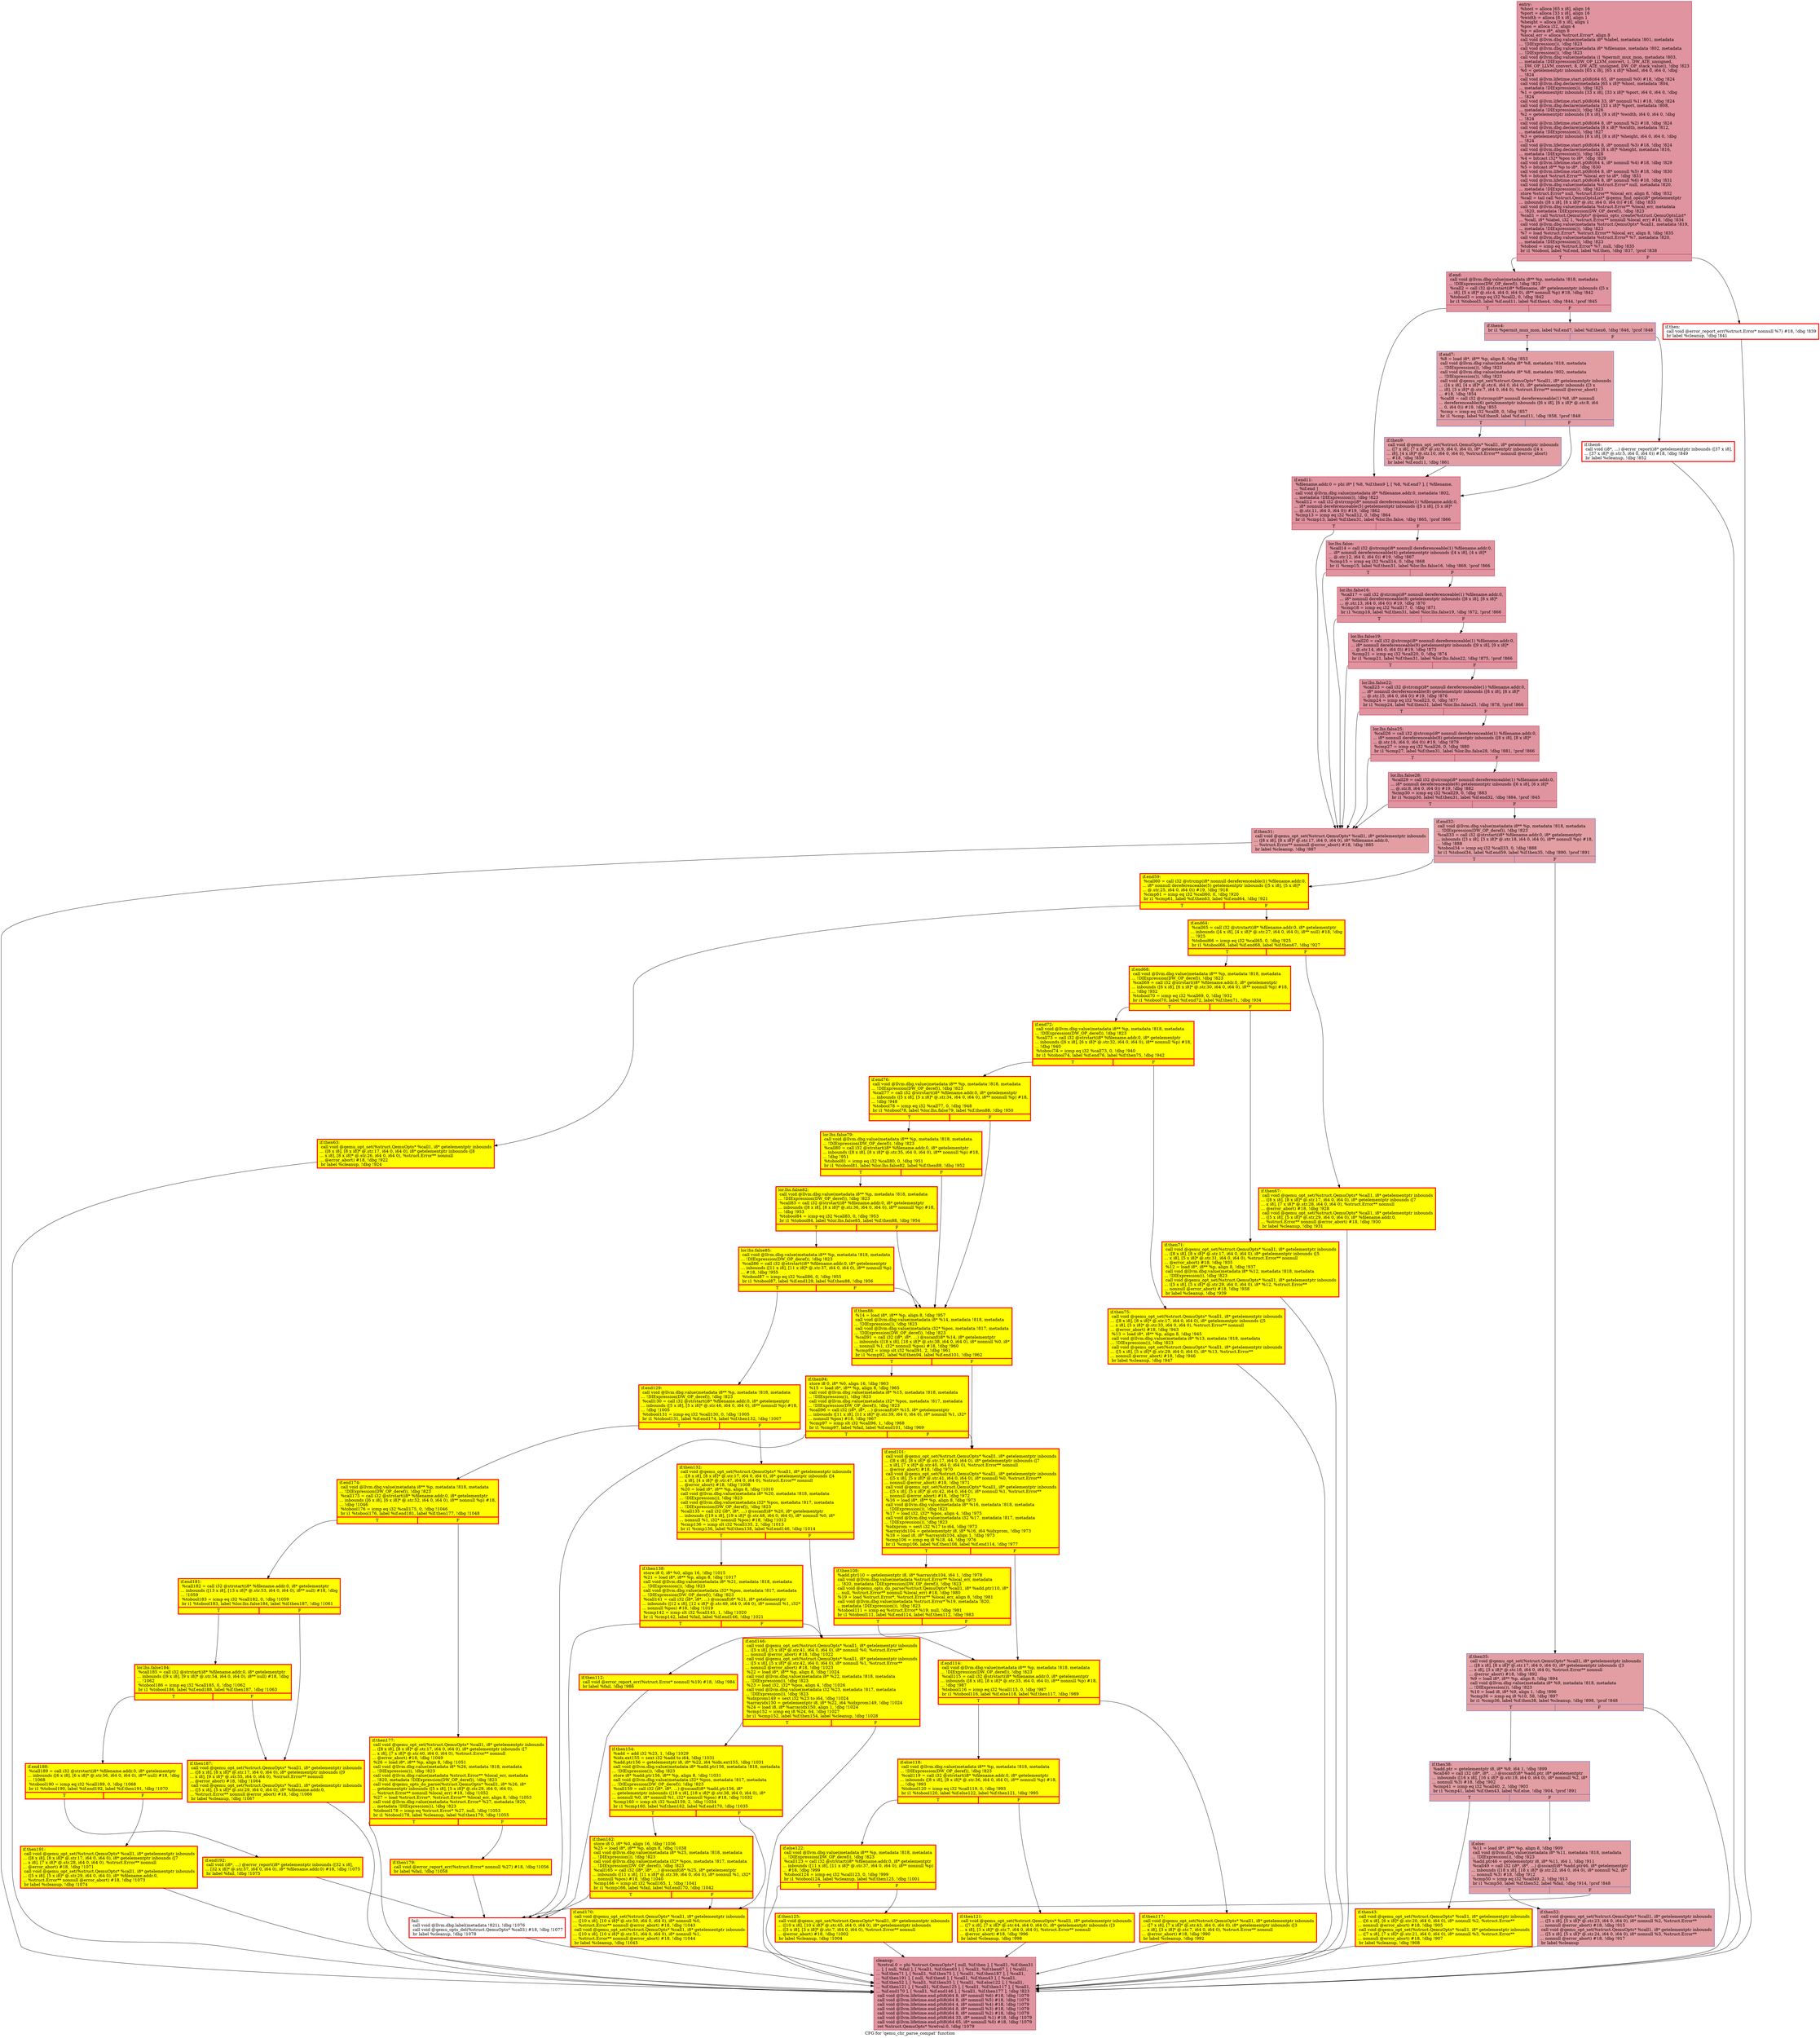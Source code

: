 digraph "CFG for 'qemu_chr_parse_compat' function" {
	label="CFG for 'qemu_chr_parse_compat' function";

	Node0x55fa00ce70c0 [shape=record,color="#b70d28ff", style=filled, fillcolor="#b70d2870",label="{entry:\l  %host = alloca [65 x i8], align 16\l  %port = alloca [33 x i8], align 16\l  %width = alloca [8 x i8], align 1\l  %height = alloca [8 x i8], align 1\l  %pos = alloca i32, align 4\l  %p = alloca i8*, align 8\l  %local_err = alloca %struct.Error*, align 8\l  call void @llvm.dbg.value(metadata i8* %label, metadata !801, metadata\l... !DIExpression()), !dbg !823\l  call void @llvm.dbg.value(metadata i8* %filename, metadata !802, metadata\l... !DIExpression()), !dbg !823\l  call void @llvm.dbg.value(metadata i1 %permit_mux_mon, metadata !803,\l... metadata !DIExpression(DW_OP_LLVM_convert, 1, DW_ATE_unsigned,\l... DW_OP_LLVM_convert, 8, DW_ATE_unsigned, DW_OP_stack_value)), !dbg !823\l  %0 = getelementptr inbounds [65 x i8], [65 x i8]* %host, i64 0, i64 0, !dbg\l... !824\l  call void @llvm.lifetime.start.p0i8(i64 65, i8* nonnull %0) #18, !dbg !824\l  call void @llvm.dbg.declare(metadata [65 x i8]* %host, metadata !804,\l... metadata !DIExpression()), !dbg !825\l  %1 = getelementptr inbounds [33 x i8], [33 x i8]* %port, i64 0, i64 0, !dbg\l... !824\l  call void @llvm.lifetime.start.p0i8(i64 33, i8* nonnull %1) #18, !dbg !824\l  call void @llvm.dbg.declare(metadata [33 x i8]* %port, metadata !808,\l... metadata !DIExpression()), !dbg !826\l  %2 = getelementptr inbounds [8 x i8], [8 x i8]* %width, i64 0, i64 0, !dbg\l... !824\l  call void @llvm.lifetime.start.p0i8(i64 8, i8* nonnull %2) #18, !dbg !824\l  call void @llvm.dbg.declare(metadata [8 x i8]* %width, metadata !812,\l... metadata !DIExpression()), !dbg !827\l  %3 = getelementptr inbounds [8 x i8], [8 x i8]* %height, i64 0, i64 0, !dbg\l... !824\l  call void @llvm.lifetime.start.p0i8(i64 8, i8* nonnull %3) #18, !dbg !824\l  call void @llvm.dbg.declare(metadata [8 x i8]* %height, metadata !816,\l... metadata !DIExpression()), !dbg !828\l  %4 = bitcast i32* %pos to i8*, !dbg !829\l  call void @llvm.lifetime.start.p0i8(i64 4, i8* nonnull %4) #18, !dbg !829\l  %5 = bitcast i8** %p to i8*, !dbg !830\l  call void @llvm.lifetime.start.p0i8(i64 8, i8* nonnull %5) #18, !dbg !830\l  %6 = bitcast %struct.Error** %local_err to i8*, !dbg !831\l  call void @llvm.lifetime.start.p0i8(i64 8, i8* nonnull %6) #18, !dbg !831\l  call void @llvm.dbg.value(metadata %struct.Error* null, metadata !820,\l... metadata !DIExpression()), !dbg !823\l  store %struct.Error* null, %struct.Error** %local_err, align 8, !dbg !832\l  %call = tail call %struct.QemuOptsList* @qemu_find_opts(i8* getelementptr\l... inbounds ([8 x i8], [8 x i8]* @.str, i64 0, i64 0)) #18, !dbg !833\l  call void @llvm.dbg.value(metadata %struct.Error** %local_err, metadata\l... !820, metadata !DIExpression(DW_OP_deref)), !dbg !823\l  %call1 = call %struct.QemuOpts* @qemu_opts_create(%struct.QemuOptsList*\l... %call, i8* %label, i32 1, %struct.Error** nonnull %local_err) #18, !dbg !834\l  call void @llvm.dbg.value(metadata %struct.QemuOpts* %call1, metadata !819,\l... metadata !DIExpression()), !dbg !823\l  %7 = load %struct.Error*, %struct.Error** %local_err, align 8, !dbg !835\l  call void @llvm.dbg.value(metadata %struct.Error* %7, metadata !820,\l... metadata !DIExpression()), !dbg !823\l  %tobool = icmp eq %struct.Error* %7, null, !dbg !835\l  br i1 %tobool, label %if.end, label %if.then, !dbg !837, !prof !838\l|{<s0>T|<s1>F}}"];
	Node0x55fa00ce70c0:s0 -> Node0x55fa00cfca90;
	Node0x55fa00ce70c0:s1 -> Node0x55fa00cfca40;
	Node0x55fa00cfca40 [shape=record,penwidth=3.0, color="red",label="{if.then:                                          \l  call void @error_report_err(%struct.Error* nonnull %7) #18, !dbg !839\l  br label %cleanup, !dbg !841\l}"];
	Node0x55fa00cfca40 -> Node0x55fa00cfd2c0;
	Node0x55fa00cfca90 [shape=record,color="#b70d28ff", style=filled, fillcolor="#b70d2870",label="{if.end:                                           \l  call void @llvm.dbg.value(metadata i8** %p, metadata !818, metadata\l... !DIExpression(DW_OP_deref)), !dbg !823\l  %call2 = call i32 @strstart(i8* %filename, i8* getelementptr inbounds ([5 x\l... i8], [5 x i8]* @.str.4, i64 0, i64 0), i8** nonnull %p) #18, !dbg !842\l  %tobool3 = icmp eq i32 %call2, 0, !dbg !842\l  br i1 %tobool3, label %if.end11, label %if.then4, !dbg !844, !prof !845\l|{<s0>T|<s1>F}}"];
	Node0x55fa00cfca90:s0 -> Node0x55fa00d01420;
	Node0x55fa00cfca90:s1 -> Node0x55fa00d013d0;
	Node0x55fa00d013d0 [shape=record,color="#3d50c3ff", style=filled, fillcolor="#be242e70",label="{if.then4:                                         \l  br i1 %permit_mux_mon, label %if.end7, label %if.then6, !dbg !846, !prof !848\l|{<s0>T|<s1>F}}"];
	Node0x55fa00d013d0:s0 -> Node0x55fa00c946d0;
	Node0x55fa00d013d0:s1 -> Node0x55fa00d01940;
	Node0x55fa00d01940 [shape=record,penwidth=3.0, color="red",label="{if.then6:                                         \l  call void (i8*, ...) @error_report(i8* getelementptr inbounds ([37 x i8],\l... [37 x i8]* @.str.5, i64 0, i64 0)) #18, !dbg !849\l  br label %cleanup, !dbg !852\l}"];
	Node0x55fa00d01940 -> Node0x55fa00cfd2c0;
	Node0x55fa00c946d0 [shape=record,color="#3d50c3ff", style=filled, fillcolor="#be242e70",label="{if.end7:                                          \l  %8 = load i8*, i8** %p, align 8, !dbg !853\l  call void @llvm.dbg.value(metadata i8* %8, metadata !818, metadata\l... !DIExpression()), !dbg !823\l  call void @llvm.dbg.value(metadata i8* %8, metadata !802, metadata\l... !DIExpression()), !dbg !823\l  call void @qemu_opt_set(%struct.QemuOpts* %call1, i8* getelementptr inbounds\l... ([4 x i8], [4 x i8]* @.str.6, i64 0, i64 0), i8* getelementptr inbounds ([3 x\l... i8], [3 x i8]* @.str.7, i64 0, i64 0), %struct.Error** nonnull @error_abort)\l... #18, !dbg !854\l  %call8 = call i32 @strcmp(i8* nonnull dereferenceable(1) %8, i8* nonnull\l... dereferenceable(6) getelementptr inbounds ([6 x i8], [6 x i8]* @.str.8, i64\l... 0, i64 0)) #19, !dbg !855\l  %cmp = icmp eq i32 %call8, 0, !dbg !857\l  br i1 %cmp, label %if.then9, label %if.end11, !dbg !858, !prof !848\l|{<s0>T|<s1>F}}"];
	Node0x55fa00c946d0:s0 -> Node0x55fa00c94ac0;
	Node0x55fa00c946d0:s1 -> Node0x55fa00d01420;
	Node0x55fa00c94ac0 [shape=record,color="#3d50c3ff", style=filled, fillcolor="#be242e70",label="{if.then9:                                         \l  call void @qemu_opt_set(%struct.QemuOpts* %call1, i8* getelementptr inbounds\l... ([7 x i8], [7 x i8]* @.str.9, i64 0, i64 0), i8* getelementptr inbounds ([4 x\l... i8], [4 x i8]* @.str.10, i64 0, i64 0), %struct.Error** nonnull @error_abort)\l... #18, !dbg !859\l  br label %if.end11, !dbg !861\l}"];
	Node0x55fa00c94ac0 -> Node0x55fa00d01420;
	Node0x55fa00d01420 [shape=record,color="#b70d28ff", style=filled, fillcolor="#b70d2870",label="{if.end11:                                         \l  %filename.addr.0 = phi i8* [ %8, %if.then9 ], [ %8, %if.end7 ], [ %filename,\l... %if.end ]\l  call void @llvm.dbg.value(metadata i8* %filename.addr.0, metadata !802,\l... metadata !DIExpression()), !dbg !823\l  %call12 = call i32 @strcmp(i8* nonnull dereferenceable(1) %filename.addr.0,\l... i8* nonnull dereferenceable(5) getelementptr inbounds ([5 x i8], [5 x i8]*\l... @.str.11, i64 0, i64 0)) #19, !dbg !862\l  %cmp13 = icmp eq i32 %call12, 0, !dbg !864\l  br i1 %cmp13, label %if.then31, label %lor.lhs.false, !dbg !865, !prof !866\l|{<s0>T|<s1>F}}"];
	Node0x55fa00d01420:s0 -> Node0x55fa00d09410;
	Node0x55fa00d01420:s1 -> Node0x55fa00d09820;
	Node0x55fa00d09820 [shape=record,color="#b70d28ff", style=filled, fillcolor="#b70d2870",label="{lor.lhs.false:                                    \l  %call14 = call i32 @strcmp(i8* nonnull dereferenceable(1) %filename.addr.0,\l... i8* nonnull dereferenceable(4) getelementptr inbounds ([4 x i8], [4 x i8]*\l... @.str.12, i64 0, i64 0)) #19, !dbg !867\l  %cmp15 = icmp eq i32 %call14, 0, !dbg !868\l  br i1 %cmp15, label %if.then31, label %lor.lhs.false16, !dbg !869, !prof !866\l|{<s0>T|<s1>F}}"];
	Node0x55fa00d09820:s0 -> Node0x55fa00d09410;
	Node0x55fa00d09820:s1 -> Node0x55fa00d09770;
	Node0x55fa00d09770 [shape=record,color="#b70d28ff", style=filled, fillcolor="#b70d2870",label="{lor.lhs.false16:                                  \l  %call17 = call i32 @strcmp(i8* nonnull dereferenceable(1) %filename.addr.0,\l... i8* nonnull dereferenceable(8) getelementptr inbounds ([8 x i8], [8 x i8]*\l... @.str.13, i64 0, i64 0)) #19, !dbg !870\l  %cmp18 = icmp eq i32 %call17, 0, !dbg !871\l  br i1 %cmp18, label %if.then31, label %lor.lhs.false19, !dbg !872, !prof !866\l|{<s0>T|<s1>F}}"];
	Node0x55fa00d09770:s0 -> Node0x55fa00d09410;
	Node0x55fa00d09770:s1 -> Node0x55fa00d096c0;
	Node0x55fa00d096c0 [shape=record,color="#b70d28ff", style=filled, fillcolor="#b70d2870",label="{lor.lhs.false19:                                  \l  %call20 = call i32 @strcmp(i8* nonnull dereferenceable(1) %filename.addr.0,\l... i8* nonnull dereferenceable(9) getelementptr inbounds ([9 x i8], [9 x i8]*\l... @.str.14, i64 0, i64 0)) #19, !dbg !873\l  %cmp21 = icmp eq i32 %call20, 0, !dbg !874\l  br i1 %cmp21, label %if.then31, label %lor.lhs.false22, !dbg !875, !prof !866\l|{<s0>T|<s1>F}}"];
	Node0x55fa00d096c0:s0 -> Node0x55fa00d09410;
	Node0x55fa00d096c0:s1 -> Node0x55fa00d09610;
	Node0x55fa00d09610 [shape=record,color="#b70d28ff", style=filled, fillcolor="#b70d2870",label="{lor.lhs.false22:                                  \l  %call23 = call i32 @strcmp(i8* nonnull dereferenceable(1) %filename.addr.0,\l... i8* nonnull dereferenceable(8) getelementptr inbounds ([8 x i8], [8 x i8]*\l... @.str.15, i64 0, i64 0)) #19, !dbg !876\l  %cmp24 = icmp eq i32 %call23, 0, !dbg !877\l  br i1 %cmp24, label %if.then31, label %lor.lhs.false25, !dbg !878, !prof !866\l|{<s0>T|<s1>F}}"];
	Node0x55fa00d09610:s0 -> Node0x55fa00d09410;
	Node0x55fa00d09610:s1 -> Node0x55fa00d09560;
	Node0x55fa00d09560 [shape=record,color="#b70d28ff", style=filled, fillcolor="#b70d2870",label="{lor.lhs.false25:                                  \l  %call26 = call i32 @strcmp(i8* nonnull dereferenceable(1) %filename.addr.0,\l... i8* nonnull dereferenceable(8) getelementptr inbounds ([8 x i8], [8 x i8]*\l... @.str.16, i64 0, i64 0)) #19, !dbg !879\l  %cmp27 = icmp eq i32 %call26, 0, !dbg !880\l  br i1 %cmp27, label %if.then31, label %lor.lhs.false28, !dbg !881, !prof !866\l|{<s0>T|<s1>F}}"];
	Node0x55fa00d09560:s0 -> Node0x55fa00d09410;
	Node0x55fa00d09560:s1 -> Node0x55fa00d094b0;
	Node0x55fa00d094b0 [shape=record,color="#b70d28ff", style=filled, fillcolor="#b70d2870",label="{lor.lhs.false28:                                  \l  %call29 = call i32 @strcmp(i8* nonnull dereferenceable(1) %filename.addr.0,\l... i8* nonnull dereferenceable(6) getelementptr inbounds ([6 x i8], [6 x i8]*\l... @.str.8, i64 0, i64 0)) #19, !dbg !882\l  %cmp30 = icmp eq i32 %call29, 0, !dbg !883\l  br i1 %cmp30, label %if.then31, label %if.end32, !dbg !884, !prof !845\l|{<s0>T|<s1>F}}"];
	Node0x55fa00d094b0:s0 -> Node0x55fa00d09410;
	Node0x55fa00d094b0:s1 -> Node0x55fa00d09460;
	Node0x55fa00d09410 [shape=record,color="#b70d28ff", style=filled, fillcolor="#be242e70",label="{if.then31:                                        \l  call void @qemu_opt_set(%struct.QemuOpts* %call1, i8* getelementptr inbounds\l... ([8 x i8], [8 x i8]* @.str.17, i64 0, i64 0), i8* %filename.addr.0,\l... %struct.Error** nonnull @error_abort) #18, !dbg !885\l  br label %cleanup, !dbg !887\l}"];
	Node0x55fa00d09410 -> Node0x55fa00cfd2c0;
	Node0x55fa00d09460 [shape=record,color="#3d50c3ff", style=filled, fillcolor="#be242e70",label="{if.end32:                                         \l  call void @llvm.dbg.value(metadata i8** %p, metadata !818, metadata\l... !DIExpression(DW_OP_deref)), !dbg !823\l  %call33 = call i32 @strstart(i8* %filename.addr.0, i8* getelementptr\l... inbounds ([3 x i8], [3 x i8]* @.str.18, i64 0, i64 0), i8** nonnull %p) #18,\l... !dbg !888\l  %tobool34 = icmp eq i32 %call33, 0, !dbg !888\l  br i1 %tobool34, label %if.end59, label %if.then35, !dbg !890, !prof !891\l|{<s0>T|<s1>F}}"];
	Node0x55fa00d09460:s0 -> Node0x55fa00d0c6a0;
	Node0x55fa00d09460:s1 -> Node0x55fa00d0c650;
	Node0x55fa00d0c650 [shape=record,color="#3d50c3ff", style=filled, fillcolor="#be242e70",label="{if.then35:                                        \l  call void @qemu_opt_set(%struct.QemuOpts* %call1, i8* getelementptr inbounds\l... ([8 x i8], [8 x i8]* @.str.17, i64 0, i64 0), i8* getelementptr inbounds ([3\l... x i8], [3 x i8]* @.str.18, i64 0, i64 0), %struct.Error** nonnull\l... @error_abort) #18, !dbg !892\l  %9 = load i8*, i8** %p, align 8, !dbg !894\l  call void @llvm.dbg.value(metadata i8* %9, metadata !818, metadata\l... !DIExpression()), !dbg !823\l  %10 = load i8, i8* %9, align 1, !dbg !896\l  %cmp36 = icmp eq i8 %10, 58, !dbg !897\l  br i1 %cmp36, label %if.then38, label %cleanup, !dbg !898, !prof !848\l|{<s0>T|<s1>F}}"];
	Node0x55fa00d0c650:s0 -> Node0x55fa00cd4d40;
	Node0x55fa00d0c650:s1 -> Node0x55fa00cfd2c0;
	Node0x55fa00cd4d40 [shape=record,color="#3d50c3ff", style=filled, fillcolor="#be242e70",label="{if.then38:                                        \l  %add.ptr = getelementptr i8, i8* %9, i64 1, !dbg !899\l  %call40 = call i32 (i8*, i8*, ...) @sscanf(i8* %add.ptr, i8* getelementptr\l... inbounds ([16 x i8], [16 x i8]* @.str.19, i64 0, i64 0), i8* nonnull %2, i8*\l... nonnull %3) #18, !dbg !902\l  %cmp41 = icmp eq i32 %call40, 2, !dbg !903\l  br i1 %cmp41, label %if.then43, label %if.else, !dbg !904, !prof !891\l|{<s0>T|<s1>F}}"];
	Node0x55fa00cd4d40:s0 -> Node0x55fa00d0e8c0;
	Node0x55fa00cd4d40:s1 -> Node0x55fa00d0e960;
	Node0x55fa00d0e8c0 [shape=record,penwidth=3.0, style="filled", color="red", fillcolor="yellow",label="{if.then43:                                        \l  call void @qemu_opt_set(%struct.QemuOpts* %call1, i8* getelementptr inbounds\l... ([6 x i8], [6 x i8]* @.str.20, i64 0, i64 0), i8* nonnull %2, %struct.Error**\l... nonnull @error_abort) #18, !dbg !905\l  call void @qemu_opt_set(%struct.QemuOpts* %call1, i8* getelementptr inbounds\l... ([7 x i8], [7 x i8]* @.str.21, i64 0, i64 0), i8* nonnull %3, %struct.Error**\l... nonnull @error_abort) #18, !dbg !907\l  br label %cleanup, !dbg !908\l}"];
	Node0x55fa00d0e8c0 -> Node0x55fa00cfd2c0;
	Node0x55fa00d0e960 [shape=record,color="#3d50c3ff", style=filled, fillcolor="#be242e70",label="{if.else:                                          \l  %11 = load i8*, i8** %p, align 8, !dbg !909\l  call void @llvm.dbg.value(metadata i8* %11, metadata !818, metadata\l... !DIExpression()), !dbg !823\l  %add.ptr46 = getelementptr i8, i8* %11, i64 1, !dbg !911\l  %call49 = call i32 (i8*, i8*, ...) @sscanf(i8* %add.ptr46, i8* getelementptr\l... inbounds ([18 x i8], [18 x i8]* @.str.22, i64 0, i64 0), i8* nonnull %2, i8*\l... nonnull %3) #18, !dbg !912\l  %cmp50 = icmp eq i32 %call49, 2, !dbg !913\l  br i1 %cmp50, label %if.then52, label %fail, !dbg !914, !prof !848\l|{<s0>T|<s1>F}}"];
	Node0x55fa00d0e960:s0 -> Node0x55fa00d10b10;
	Node0x55fa00d0e960:s1 -> Node0x55fa00d127b0;
	Node0x55fa00d10b10 [shape=record,color="#3d50c3ff", style=filled, fillcolor="#be242e70",label="{if.then52:                                        \l  call void @qemu_opt_set(%struct.QemuOpts* %call1, i8* getelementptr inbounds\l... ([5 x i8], [5 x i8]* @.str.23, i64 0, i64 0), i8* nonnull %2, %struct.Error**\l... nonnull @error_abort) #18, !dbg !915\l  call void @qemu_opt_set(%struct.QemuOpts* %call1, i8* getelementptr inbounds\l... ([5 x i8], [5 x i8]* @.str.24, i64 0, i64 0), i8* nonnull %3, %struct.Error**\l... nonnull @error_abort) #18, !dbg !917\l  br label %cleanup\l}"];
	Node0x55fa00d10b10 -> Node0x55fa00cfd2c0;
	Node0x55fa00d0c6a0 [shape=record,penwidth=3.0, style="filled", color="red", fillcolor="yellow",label="{if.end59:                                         \l  %call60 = call i32 @strcmp(i8* nonnull dereferenceable(1) %filename.addr.0,\l... i8* nonnull dereferenceable(5) getelementptr inbounds ([5 x i8], [5 x i8]*\l... @.str.25, i64 0, i64 0)) #19, !dbg !918\l  %cmp61 = icmp eq i32 %call60, 0, !dbg !920\l  br i1 %cmp61, label %if.then63, label %if.end64, !dbg !921\l|{<s0>T|<s1>F}}"];
	Node0x55fa00d0c6a0:s0 -> Node0x55fa00d12cf0;
	Node0x55fa00d0c6a0:s1 -> Node0x55fa00d12d40;
	Node0x55fa00d12cf0 [shape=record,penwidth=3.0, style="filled", color="red", fillcolor="yellow",label="{if.then63:                                        \l  call void @qemu_opt_set(%struct.QemuOpts* %call1, i8* getelementptr inbounds\l... ([8 x i8], [8 x i8]* @.str.17, i64 0, i64 0), i8* getelementptr inbounds ([8\l... x i8], [8 x i8]* @.str.26, i64 0, i64 0), %struct.Error** nonnull\l... @error_abort) #18, !dbg !922\l  br label %cleanup, !dbg !924\l}"];
	Node0x55fa00d12cf0 -> Node0x55fa00cfd2c0;
	Node0x55fa00d12d40 [shape=record,penwidth=3.0, style="filled", color="red", fillcolor="yellow",label="{if.end64:                                         \l  %call65 = call i32 @strstart(i8* %filename.addr.0, i8* getelementptr\l... inbounds ([4 x i8], [4 x i8]* @.str.27, i64 0, i64 0), i8** null) #18, !dbg\l... !925\l  %tobool66 = icmp eq i32 %call65, 0, !dbg !925\l  br i1 %tobool66, label %if.end68, label %if.then67, !dbg !927\l|{<s0>T|<s1>F}}"];
	Node0x55fa00d12d40:s0 -> Node0x55fa00d13b20;
	Node0x55fa00d12d40:s1 -> Node0x55fa00d13ad0;
	Node0x55fa00d13ad0 [shape=record,penwidth=3.0, style="filled", color="red", fillcolor="yellow",label="{if.then67:                                        \l  call void @qemu_opt_set(%struct.QemuOpts* %call1, i8* getelementptr inbounds\l... ([8 x i8], [8 x i8]* @.str.17, i64 0, i64 0), i8* getelementptr inbounds ([7\l... x i8], [7 x i8]* @.str.28, i64 0, i64 0), %struct.Error** nonnull\l... @error_abort) #18, !dbg !928\l  call void @qemu_opt_set(%struct.QemuOpts* %call1, i8* getelementptr inbounds\l... ([5 x i8], [5 x i8]* @.str.29, i64 0, i64 0), i8* %filename.addr.0,\l... %struct.Error** nonnull @error_abort) #18, !dbg !930\l  br label %cleanup, !dbg !931\l}"];
	Node0x55fa00d13ad0 -> Node0x55fa00cfd2c0;
	Node0x55fa00d13b20 [shape=record,penwidth=3.0, style="filled", color="red", fillcolor="yellow",label="{if.end68:                                         \l  call void @llvm.dbg.value(metadata i8** %p, metadata !818, metadata\l... !DIExpression(DW_OP_deref)), !dbg !823\l  %call69 = call i32 @strstart(i8* %filename.addr.0, i8* getelementptr\l... inbounds ([6 x i8], [6 x i8]* @.str.30, i64 0, i64 0), i8** nonnull %p) #18,\l... !dbg !932\l  %tobool70 = icmp eq i32 %call69, 0, !dbg !932\l  br i1 %tobool70, label %if.end72, label %if.then71, !dbg !934\l|{<s0>T|<s1>F}}"];
	Node0x55fa00d13b20:s0 -> Node0x55fa00d14e20;
	Node0x55fa00d13b20:s1 -> Node0x55fa00d14dd0;
	Node0x55fa00d14dd0 [shape=record,penwidth=3.0, style="filled", color="red", fillcolor="yellow",label="{if.then71:                                        \l  call void @qemu_opt_set(%struct.QemuOpts* %call1, i8* getelementptr inbounds\l... ([8 x i8], [8 x i8]* @.str.17, i64 0, i64 0), i8* getelementptr inbounds ([5\l... x i8], [5 x i8]* @.str.31, i64 0, i64 0), %struct.Error** nonnull\l... @error_abort) #18, !dbg !935\l  %12 = load i8*, i8** %p, align 8, !dbg !937\l  call void @llvm.dbg.value(metadata i8* %12, metadata !818, metadata\l... !DIExpression()), !dbg !823\l  call void @qemu_opt_set(%struct.QemuOpts* %call1, i8* getelementptr inbounds\l... ([5 x i8], [5 x i8]* @.str.29, i64 0, i64 0), i8* %12, %struct.Error**\l... nonnull @error_abort) #18, !dbg !938\l  br label %cleanup, !dbg !939\l}"];
	Node0x55fa00d14dd0 -> Node0x55fa00cfd2c0;
	Node0x55fa00d14e20 [shape=record,penwidth=3.0, style="filled", color="red", fillcolor="yellow",label="{if.end72:                                         \l  call void @llvm.dbg.value(metadata i8** %p, metadata !818, metadata\l... !DIExpression(DW_OP_deref)), !dbg !823\l  %call73 = call i32 @strstart(i8* %filename.addr.0, i8* getelementptr\l... inbounds ([6 x i8], [6 x i8]* @.str.32, i64 0, i64 0), i8** nonnull %p) #18,\l... !dbg !940\l  %tobool74 = icmp eq i32 %call73, 0, !dbg !940\l  br i1 %tobool74, label %if.end76, label %if.then75, !dbg !942\l|{<s0>T|<s1>F}}"];
	Node0x55fa00d14e20:s0 -> Node0x55fa00d0b380;
	Node0x55fa00d14e20:s1 -> Node0x55fa00d0b330;
	Node0x55fa00d0b330 [shape=record,penwidth=3.0, style="filled", color="red", fillcolor="yellow",label="{if.then75:                                        \l  call void @qemu_opt_set(%struct.QemuOpts* %call1, i8* getelementptr inbounds\l... ([8 x i8], [8 x i8]* @.str.17, i64 0, i64 0), i8* getelementptr inbounds ([5\l... x i8], [5 x i8]* @.str.33, i64 0, i64 0), %struct.Error** nonnull\l... @error_abort) #18, !dbg !943\l  %13 = load i8*, i8** %p, align 8, !dbg !945\l  call void @llvm.dbg.value(metadata i8* %13, metadata !818, metadata\l... !DIExpression()), !dbg !823\l  call void @qemu_opt_set(%struct.QemuOpts* %call1, i8* getelementptr inbounds\l... ([5 x i8], [5 x i8]* @.str.29, i64 0, i64 0), i8* %13, %struct.Error**\l... nonnull @error_abort) #18, !dbg !946\l  br label %cleanup, !dbg !947\l}"];
	Node0x55fa00d0b330 -> Node0x55fa00cfd2c0;
	Node0x55fa00d0b380 [shape=record,penwidth=3.0, style="filled", color="red", fillcolor="yellow",label="{if.end76:                                         \l  call void @llvm.dbg.value(metadata i8** %p, metadata !818, metadata\l... !DIExpression(DW_OP_deref)), !dbg !823\l  %call77 = call i32 @strstart(i8* %filename.addr.0, i8* getelementptr\l... inbounds ([5 x i8], [5 x i8]* @.str.34, i64 0, i64 0), i8** nonnull %p) #18,\l... !dbg !948\l  %tobool78 = icmp eq i32 %call77, 0, !dbg !948\l  br i1 %tobool78, label %lor.lhs.false79, label %if.then88, !dbg !950\l|{<s0>T|<s1>F}}"];
	Node0x55fa00d0b380:s0 -> Node0x55fa00d17900;
	Node0x55fa00d0b380:s1 -> Node0x55fa00d17700;
	Node0x55fa00d17900 [shape=record,penwidth=3.0, style="filled", color="red", fillcolor="yellow",label="{lor.lhs.false79:                                  \l  call void @llvm.dbg.value(metadata i8** %p, metadata !818, metadata\l... !DIExpression(DW_OP_deref)), !dbg !823\l  %call80 = call i32 @strstart(i8* %filename.addr.0, i8* getelementptr\l... inbounds ([8 x i8], [8 x i8]* @.str.35, i64 0, i64 0), i8** nonnull %p) #18,\l... !dbg !951\l  %tobool81 = icmp eq i32 %call80, 0, !dbg !951\l  br i1 %tobool81, label %lor.lhs.false82, label %if.then88, !dbg !952\l|{<s0>T|<s1>F}}"];
	Node0x55fa00d17900:s0 -> Node0x55fa00d17850;
	Node0x55fa00d17900:s1 -> Node0x55fa00d17700;
	Node0x55fa00d17850 [shape=record,penwidth=3.0, style="filled", color="red", fillcolor="yellow",label="{lor.lhs.false82:                                  \l  call void @llvm.dbg.value(metadata i8** %p, metadata !818, metadata\l... !DIExpression(DW_OP_deref)), !dbg !823\l  %call83 = call i32 @strstart(i8* %filename.addr.0, i8* getelementptr\l... inbounds ([8 x i8], [8 x i8]* @.str.36, i64 0, i64 0), i8** nonnull %p) #18,\l... !dbg !953\l  %tobool84 = icmp eq i32 %call83, 0, !dbg !953\l  br i1 %tobool84, label %lor.lhs.false85, label %if.then88, !dbg !954\l|{<s0>T|<s1>F}}"];
	Node0x55fa00d17850:s0 -> Node0x55fa00d177a0;
	Node0x55fa00d17850:s1 -> Node0x55fa00d17700;
	Node0x55fa00d177a0 [shape=record,penwidth=3.0, style="filled", color="red", fillcolor="yellow",label="{lor.lhs.false85:                                  \l  call void @llvm.dbg.value(metadata i8** %p, metadata !818, metadata\l... !DIExpression(DW_OP_deref)), !dbg !823\l  %call86 = call i32 @strstart(i8* %filename.addr.0, i8* getelementptr\l... inbounds ([11 x i8], [11 x i8]* @.str.37, i64 0, i64 0), i8** nonnull %p)\l... #18, !dbg !955\l  %tobool87 = icmp eq i32 %call86, 0, !dbg !955\l  br i1 %tobool87, label %if.end129, label %if.then88, !dbg !956\l|{<s0>T|<s1>F}}"];
	Node0x55fa00d177a0:s0 -> Node0x55fa00d17750;
	Node0x55fa00d177a0:s1 -> Node0x55fa00d17700;
	Node0x55fa00d17700 [shape=record,penwidth=3.0, style="filled", color="red", fillcolor="yellow",label="{if.then88:                                        \l  %14 = load i8*, i8** %p, align 8, !dbg !957\l  call void @llvm.dbg.value(metadata i8* %14, metadata !818, metadata\l... !DIExpression()), !dbg !823\l  call void @llvm.dbg.value(metadata i32* %pos, metadata !817, metadata\l... !DIExpression(DW_OP_deref)), !dbg !823\l  %call91 = call i32 (i8*, i8*, ...) @sscanf(i8* %14, i8* getelementptr\l... inbounds ([18 x i8], [18 x i8]* @.str.38, i64 0, i64 0), i8* nonnull %0, i8*\l... nonnull %1, i32* nonnull %pos) #18, !dbg !960\l  %cmp92 = icmp slt i32 %call91, 2, !dbg !961\l  br i1 %cmp92, label %if.then94, label %if.end101, !dbg !962\l|{<s0>T|<s1>F}}"];
	Node0x55fa00d17700:s0 -> Node0x55fa00d19060;
	Node0x55fa00d17700:s1 -> Node0x55fa00d190b0;
	Node0x55fa00d19060 [shape=record,penwidth=3.0, style="filled", color="red", fillcolor="yellow",label="{if.then94:                                        \l  store i8 0, i8* %0, align 16, !dbg !963\l  %15 = load i8*, i8** %p, align 8, !dbg !965\l  call void @llvm.dbg.value(metadata i8* %15, metadata !818, metadata\l... !DIExpression()), !dbg !823\l  call void @llvm.dbg.value(metadata i32* %pos, metadata !817, metadata\l... !DIExpression(DW_OP_deref)), !dbg !823\l  %call96 = call i32 (i8*, i8*, ...) @sscanf(i8* %15, i8* getelementptr\l... inbounds ([11 x i8], [11 x i8]* @.str.39, i64 0, i64 0), i8* nonnull %1, i32*\l... nonnull %pos) #18, !dbg !967\l  %cmp97 = icmp slt i32 %call96, 1, !dbg !968\l  br i1 %cmp97, label %fail, label %if.end101, !dbg !969\l|{<s0>T|<s1>F}}"];
	Node0x55fa00d19060:s0 -> Node0x55fa00d127b0;
	Node0x55fa00d19060:s1 -> Node0x55fa00d190b0;
	Node0x55fa00d190b0 [shape=record,penwidth=3.0, style="filled", color="red", fillcolor="yellow",label="{if.end101:                                        \l  call void @qemu_opt_set(%struct.QemuOpts* %call1, i8* getelementptr inbounds\l... ([8 x i8], [8 x i8]* @.str.17, i64 0, i64 0), i8* getelementptr inbounds ([7\l... x i8], [7 x i8]* @.str.40, i64 0, i64 0), %struct.Error** nonnull\l... @error_abort) #18, !dbg !970\l  call void @qemu_opt_set(%struct.QemuOpts* %call1, i8* getelementptr inbounds\l... ([5 x i8], [5 x i8]* @.str.41, i64 0, i64 0), i8* nonnull %0, %struct.Error**\l... nonnull @error_abort) #18, !dbg !971\l  call void @qemu_opt_set(%struct.QemuOpts* %call1, i8* getelementptr inbounds\l... ([5 x i8], [5 x i8]* @.str.42, i64 0, i64 0), i8* nonnull %1, %struct.Error**\l... nonnull @error_abort) #18, !dbg !972\l  %16 = load i8*, i8** %p, align 8, !dbg !973\l  call void @llvm.dbg.value(metadata i8* %16, metadata !818, metadata\l... !DIExpression()), !dbg !823\l  %17 = load i32, i32* %pos, align 4, !dbg !975\l  call void @llvm.dbg.value(metadata i32 %17, metadata !817, metadata\l... !DIExpression()), !dbg !823\l  %idxprom = sext i32 %17 to i64, !dbg !973\l  %arrayidx104 = getelementptr i8, i8* %16, i64 %idxprom, !dbg !973\l  %18 = load i8, i8* %arrayidx104, align 1, !dbg !973\l  %cmp106 = icmp eq i8 %18, 44, !dbg !976\l  br i1 %cmp106, label %if.then108, label %if.end114, !dbg !977\l|{<s0>T|<s1>F}}"];
	Node0x55fa00d190b0:s0 -> Node0x55fa00d1c150;
	Node0x55fa00d190b0:s1 -> Node0x55fa00d1c1a0;
	Node0x55fa00d1c150 [shape=record,penwidth=3.0, style="filled", color="red", fillcolor="yellow",label="{if.then108:                                       \l  %add.ptr110 = getelementptr i8, i8* %arrayidx104, i64 1, !dbg !978\l  call void @llvm.dbg.value(metadata %struct.Error** %local_err, metadata\l... !820, metadata !DIExpression(DW_OP_deref)), !dbg !823\l  call void @qemu_opts_do_parse(%struct.QemuOpts* %call1, i8* %add.ptr110, i8*\l... null, %struct.Error** nonnull %local_err) #18, !dbg !980\l  %19 = load %struct.Error*, %struct.Error** %local_err, align 8, !dbg !981\l  call void @llvm.dbg.value(metadata %struct.Error* %19, metadata !820,\l... metadata !DIExpression()), !dbg !823\l  %tobool111 = icmp eq %struct.Error* %19, null, !dbg !981\l  br i1 %tobool111, label %if.end114, label %if.then112, !dbg !983\l|{<s0>T|<s1>F}}"];
	Node0x55fa00d1c150:s0 -> Node0x55fa00d1c1a0;
	Node0x55fa00d1c150:s1 -> Node0x55fa00d1ce60;
	Node0x55fa00d1ce60 [shape=record,penwidth=3.0, style="filled", color="red", fillcolor="yellow",label="{if.then112:                                       \l  call void @error_report_err(%struct.Error* nonnull %19) #18, !dbg !984\l  br label %fail, !dbg !986\l}"];
	Node0x55fa00d1ce60 -> Node0x55fa00d127b0;
	Node0x55fa00d1c1a0 [shape=record,penwidth=3.0, style="filled", color="red", fillcolor="yellow",label="{if.end114:                                        \l  call void @llvm.dbg.value(metadata i8** %p, metadata !818, metadata\l... !DIExpression(DW_OP_deref)), !dbg !823\l  %call115 = call i32 @strstart(i8* %filename.addr.0, i8* getelementptr\l... inbounds ([8 x i8], [8 x i8]* @.str.35, i64 0, i64 0), i8** nonnull %p) #18,\l... !dbg !987\l  %tobool116 = icmp eq i32 %call115, 0, !dbg !987\l  br i1 %tobool116, label %if.else118, label %if.then117, !dbg !989\l|{<s0>T|<s1>F}}"];
	Node0x55fa00d1c1a0:s0 -> Node0x55fa00d1f190;
	Node0x55fa00d1c1a0:s1 -> Node0x55fa00d1f0f0;
	Node0x55fa00d1f0f0 [shape=record,penwidth=3.0, style="filled", color="red", fillcolor="yellow",label="{if.then117:                                       \l  call void @qemu_opt_set(%struct.QemuOpts* %call1, i8* getelementptr inbounds\l... ([7 x i8], [7 x i8]* @.str.43, i64 0, i64 0), i8* getelementptr inbounds ([3\l... x i8], [3 x i8]* @.str.7, i64 0, i64 0), %struct.Error** nonnull\l... @error_abort) #18, !dbg !990\l  br label %cleanup, !dbg !992\l}"];
	Node0x55fa00d1f0f0 -> Node0x55fa00cfd2c0;
	Node0x55fa00d1f190 [shape=record,penwidth=3.0, style="filled", color="red", fillcolor="yellow",label="{if.else118:                                       \l  call void @llvm.dbg.value(metadata i8** %p, metadata !818, metadata\l... !DIExpression(DW_OP_deref)), !dbg !823\l  %call119 = call i32 @strstart(i8* %filename.addr.0, i8* getelementptr\l... inbounds ([8 x i8], [8 x i8]* @.str.36, i64 0, i64 0), i8** nonnull %p) #18,\l... !dbg !993\l  %tobool120 = icmp eq i32 %call119, 0, !dbg !993\l  br i1 %tobool120, label %if.else122, label %if.then121, !dbg !995\l|{<s0>T|<s1>F}}"];
	Node0x55fa00d1f190:s0 -> Node0x55fa00d1fc40;
	Node0x55fa00d1f190:s1 -> Node0x55fa00d1fba0;
	Node0x55fa00d1fba0 [shape=record,penwidth=3.0, style="filled", color="red", fillcolor="yellow",label="{if.then121:                                       \l  call void @qemu_opt_set(%struct.QemuOpts* %call1, i8* getelementptr inbounds\l... ([7 x i8], [7 x i8]* @.str.44, i64 0, i64 0), i8* getelementptr inbounds ([3\l... x i8], [3 x i8]* @.str.7, i64 0, i64 0), %struct.Error** nonnull\l... @error_abort) #18, !dbg !996\l  br label %cleanup, !dbg !998\l}"];
	Node0x55fa00d1fba0 -> Node0x55fa00cfd2c0;
	Node0x55fa00d1fc40 [shape=record,penwidth=3.0, style="filled", color="red", fillcolor="yellow",label="{if.else122:                                       \l  call void @llvm.dbg.value(metadata i8** %p, metadata !818, metadata\l... !DIExpression(DW_OP_deref)), !dbg !823\l  %call123 = call i32 @strstart(i8* %filename.addr.0, i8* getelementptr\l... inbounds ([11 x i8], [11 x i8]* @.str.37, i64 0, i64 0), i8** nonnull %p)\l... #18, !dbg !999\l  %tobool124 = icmp eq i32 %call123, 0, !dbg !999\l  br i1 %tobool124, label %cleanup, label %if.then125, !dbg !1001\l|{<s0>T|<s1>F}}"];
	Node0x55fa00d1fc40:s0 -> Node0x55fa00cfd2c0;
	Node0x55fa00d1fc40:s1 -> Node0x55fa00cf56f0;
	Node0x55fa00cf56f0 [shape=record,penwidth=3.0, style="filled", color="red", fillcolor="yellow",label="{if.then125:                                       \l  call void @qemu_opt_set(%struct.QemuOpts* %call1, i8* getelementptr inbounds\l... ([10 x i8], [10 x i8]* @.str.45, i64 0, i64 0), i8* getelementptr inbounds\l... ([3 x i8], [3 x i8]* @.str.7, i64 0, i64 0), %struct.Error** nonnull\l... @error_abort) #18, !dbg !1002\l  br label %cleanup, !dbg !1004\l}"];
	Node0x55fa00cf56f0 -> Node0x55fa00cfd2c0;
	Node0x55fa00d17750 [shape=record,penwidth=3.0, style="filled", color="red", fillcolor="yellow",label="{if.end129:                                        \l  call void @llvm.dbg.value(metadata i8** %p, metadata !818, metadata\l... !DIExpression(DW_OP_deref)), !dbg !823\l  %call130 = call i32 @strstart(i8* %filename.addr.0, i8* getelementptr\l... inbounds ([5 x i8], [5 x i8]* @.str.46, i64 0, i64 0), i8** nonnull %p) #18,\l... !dbg !1005\l  %tobool131 = icmp eq i32 %call130, 0, !dbg !1005\l  br i1 %tobool131, label %if.end174, label %if.then132, !dbg !1007\l|{<s0>T|<s1>F}}"];
	Node0x55fa00d17750:s0 -> Node0x55fa00cf67c0;
	Node0x55fa00d17750:s1 -> Node0x55fa00cf6770;
	Node0x55fa00cf6770 [shape=record,penwidth=3.0, style="filled", color="red", fillcolor="yellow",label="{if.then132:                                       \l  call void @qemu_opt_set(%struct.QemuOpts* %call1, i8* getelementptr inbounds\l... ([8 x i8], [8 x i8]* @.str.17, i64 0, i64 0), i8* getelementptr inbounds ([4\l... x i8], [4 x i8]* @.str.47, i64 0, i64 0), %struct.Error** nonnull\l... @error_abort) #18, !dbg !1008\l  %20 = load i8*, i8** %p, align 8, !dbg !1010\l  call void @llvm.dbg.value(metadata i8* %20, metadata !818, metadata\l... !DIExpression()), !dbg !823\l  call void @llvm.dbg.value(metadata i32* %pos, metadata !817, metadata\l... !DIExpression(DW_OP_deref)), !dbg !823\l  %call135 = call i32 (i8*, i8*, ...) @sscanf(i8* %20, i8* getelementptr\l... inbounds ([19 x i8], [19 x i8]* @.str.48, i64 0, i64 0), i8* nonnull %0, i8*\l... nonnull %1, i32* nonnull %pos) #18, !dbg !1012\l  %cmp136 = icmp slt i32 %call135, 2, !dbg !1013\l  br i1 %cmp136, label %if.then138, label %if.end146, !dbg !1014\l|{<s0>T|<s1>F}}"];
	Node0x55fa00cf6770:s0 -> Node0x55fa00d24230;
	Node0x55fa00cf6770:s1 -> Node0x55fa00d24280;
	Node0x55fa00d24230 [shape=record,penwidth=3.0, style="filled", color="red", fillcolor="yellow",label="{if.then138:                                       \l  store i8 0, i8* %0, align 16, !dbg !1015\l  %21 = load i8*, i8** %p, align 8, !dbg !1017\l  call void @llvm.dbg.value(metadata i8* %21, metadata !818, metadata\l... !DIExpression()), !dbg !823\l  call void @llvm.dbg.value(metadata i32* %pos, metadata !817, metadata\l... !DIExpression(DW_OP_deref)), !dbg !823\l  %call141 = call i32 (i8*, i8*, ...) @sscanf(i8* %21, i8* getelementptr\l... inbounds ([12 x i8], [12 x i8]* @.str.49, i64 0, i64 0), i8* nonnull %1, i32*\l... nonnull %pos) #18, !dbg !1019\l  %cmp142 = icmp slt i32 %call141, 1, !dbg !1020\l  br i1 %cmp142, label %fail, label %if.end146, !dbg !1021\l|{<s0>T|<s1>F}}"];
	Node0x55fa00d24230:s0 -> Node0x55fa00d127b0;
	Node0x55fa00d24230:s1 -> Node0x55fa00d24280;
	Node0x55fa00d24280 [shape=record,penwidth=3.0, style="filled", color="red", fillcolor="yellow",label="{if.end146:                                        \l  call void @qemu_opt_set(%struct.QemuOpts* %call1, i8* getelementptr inbounds\l... ([5 x i8], [5 x i8]* @.str.41, i64 0, i64 0), i8* nonnull %0, %struct.Error**\l... nonnull @error_abort) #18, !dbg !1022\l  call void @qemu_opt_set(%struct.QemuOpts* %call1, i8* getelementptr inbounds\l... ([5 x i8], [5 x i8]* @.str.42, i64 0, i64 0), i8* nonnull %1, %struct.Error**\l... nonnull @error_abort) #18, !dbg !1023\l  %22 = load i8*, i8** %p, align 8, !dbg !1024\l  call void @llvm.dbg.value(metadata i8* %22, metadata !818, metadata\l... !DIExpression()), !dbg !823\l  %23 = load i32, i32* %pos, align 4, !dbg !1026\l  call void @llvm.dbg.value(metadata i32 %23, metadata !817, metadata\l... !DIExpression()), !dbg !823\l  %idxprom149 = sext i32 %23 to i64, !dbg !1024\l  %arrayidx150 = getelementptr i8, i8* %22, i64 %idxprom149, !dbg !1024\l  %24 = load i8, i8* %arrayidx150, align 1, !dbg !1024\l  %cmp152 = icmp eq i8 %24, 64, !dbg !1027\l  br i1 %cmp152, label %if.then154, label %cleanup, !dbg !1028\l|{<s0>T|<s1>F}}"];
	Node0x55fa00d24280:s0 -> Node0x55fa00d0dcb0;
	Node0x55fa00d24280:s1 -> Node0x55fa00cfd2c0;
	Node0x55fa00d0dcb0 [shape=record,penwidth=3.0, style="filled", color="red", fillcolor="yellow",label="{if.then154:                                       \l  %add = add i32 %23, 1, !dbg !1029\l  %idx.ext155 = sext i32 %add to i64, !dbg !1031\l  %add.ptr156 = getelementptr i8, i8* %22, i64 %idx.ext155, !dbg !1031\l  call void @llvm.dbg.value(metadata i8* %add.ptr156, metadata !818, metadata\l... !DIExpression()), !dbg !823\l  store i8* %add.ptr156, i8** %p, align 8, !dbg !1031\l  call void @llvm.dbg.value(metadata i32* %pos, metadata !817, metadata\l... !DIExpression(DW_OP_deref)), !dbg !823\l  %call159 = call i32 (i8*, i8*, ...) @sscanf(i8* %add.ptr156, i8*\l... getelementptr inbounds ([18 x i8], [18 x i8]* @.str.38, i64 0, i64 0), i8*\l... nonnull %0, i8* nonnull %1, i32* nonnull %pos) #18, !dbg !1032\l  %cmp160 = icmp slt i32 %call159, 2, !dbg !1034\l  br i1 %cmp160, label %if.then162, label %if.end170, !dbg !1035\l|{<s0>T|<s1>F}}"];
	Node0x55fa00d0dcb0:s0 -> Node0x55fa00d29530;
	Node0x55fa00d0dcb0:s1 -> Node0x55fa00d29580;
	Node0x55fa00d29530 [shape=record,penwidth=3.0, style="filled", color="red", fillcolor="yellow",label="{if.then162:                                       \l  store i8 0, i8* %0, align 16, !dbg !1036\l  %25 = load i8*, i8** %p, align 8, !dbg !1038\l  call void @llvm.dbg.value(metadata i8* %25, metadata !818, metadata\l... !DIExpression()), !dbg !823\l  call void @llvm.dbg.value(metadata i32* %pos, metadata !817, metadata\l... !DIExpression(DW_OP_deref)), !dbg !823\l  %call165 = call i32 (i8*, i8*, ...) @sscanf(i8* %25, i8* getelementptr\l... inbounds ([11 x i8], [11 x i8]* @.str.39, i64 0, i64 0), i8* nonnull %1, i32*\l... nonnull %pos) #18, !dbg !1040\l  %cmp166 = icmp slt i32 %call165, 1, !dbg !1041\l  br i1 %cmp166, label %fail, label %if.end170, !dbg !1042\l|{<s0>T|<s1>F}}"];
	Node0x55fa00d29530:s0 -> Node0x55fa00d127b0;
	Node0x55fa00d29530:s1 -> Node0x55fa00d29580;
	Node0x55fa00d29580 [shape=record,penwidth=3.0, style="filled", color="red", fillcolor="yellow",label="{if.end170:                                        \l  call void @qemu_opt_set(%struct.QemuOpts* %call1, i8* getelementptr inbounds\l... ([10 x i8], [10 x i8]* @.str.50, i64 0, i64 0), i8* nonnull %0,\l... %struct.Error** nonnull @error_abort) #18, !dbg !1043\l  call void @qemu_opt_set(%struct.QemuOpts* %call1, i8* getelementptr inbounds\l... ([10 x i8], [10 x i8]* @.str.51, i64 0, i64 0), i8* nonnull %1,\l... %struct.Error** nonnull @error_abort) #18, !dbg !1044\l  br label %cleanup, !dbg !1045\l}"];
	Node0x55fa00d29580 -> Node0x55fa00cfd2c0;
	Node0x55fa00cf67c0 [shape=record,penwidth=3.0, style="filled", color="red", fillcolor="yellow",label="{if.end174:                                        \l  call void @llvm.dbg.value(metadata i8** %p, metadata !818, metadata\l... !DIExpression(DW_OP_deref)), !dbg !823\l  %call175 = call i32 @strstart(i8* %filename.addr.0, i8* getelementptr\l... inbounds ([6 x i8], [6 x i8]* @.str.52, i64 0, i64 0), i8** nonnull %p) #18,\l... !dbg !1046\l  %tobool176 = icmp eq i32 %call175, 0, !dbg !1046\l  br i1 %tobool176, label %if.end181, label %if.then177, !dbg !1048\l|{<s0>T|<s1>F}}"];
	Node0x55fa00cf67c0:s0 -> Node0x55fa00d16530;
	Node0x55fa00cf67c0:s1 -> Node0x55fa00d164e0;
	Node0x55fa00d164e0 [shape=record,penwidth=3.0, style="filled", color="red", fillcolor="yellow",label="{if.then177:                                       \l  call void @qemu_opt_set(%struct.QemuOpts* %call1, i8* getelementptr inbounds\l... ([8 x i8], [8 x i8]* @.str.17, i64 0, i64 0), i8* getelementptr inbounds ([7\l... x i8], [7 x i8]* @.str.40, i64 0, i64 0), %struct.Error** nonnull\l... @error_abort) #18, !dbg !1049\l  %26 = load i8*, i8** %p, align 8, !dbg !1051\l  call void @llvm.dbg.value(metadata i8* %26, metadata !818, metadata\l... !DIExpression()), !dbg !823\l  call void @llvm.dbg.value(metadata %struct.Error** %local_err, metadata\l... !820, metadata !DIExpression(DW_OP_deref)), !dbg !823\l  call void @qemu_opts_do_parse(%struct.QemuOpts* %call1, i8* %26, i8*\l... getelementptr inbounds ([5 x i8], [5 x i8]* @.str.29, i64 0, i64 0),\l... %struct.Error** nonnull %local_err) #18, !dbg !1052\l  %27 = load %struct.Error*, %struct.Error** %local_err, align 8, !dbg !1053\l  call void @llvm.dbg.value(metadata %struct.Error* %27, metadata !820,\l... metadata !DIExpression()), !dbg !823\l  %tobool178 = icmp eq %struct.Error* %27, null, !dbg !1053\l  br i1 %tobool178, label %cleanup, label %if.then179, !dbg !1055\l|{<s0>T|<s1>F}}"];
	Node0x55fa00d164e0:s0 -> Node0x55fa00cfd2c0;
	Node0x55fa00d164e0:s1 -> Node0x55fa00d2d0e0;
	Node0x55fa00d2d0e0 [shape=record,penwidth=3.0, style="filled", color="red", fillcolor="yellow",label="{if.then179:                                       \l  call void @error_report_err(%struct.Error* nonnull %27) #18, !dbg !1056\l  br label %fail, !dbg !1058\l}"];
	Node0x55fa00d2d0e0 -> Node0x55fa00d127b0;
	Node0x55fa00d16530 [shape=record,penwidth=3.0, style="filled", color="red", fillcolor="yellow",label="{if.end181:                                        \l  %call182 = call i32 @strstart(i8* %filename.addr.0, i8* getelementptr\l... inbounds ([13 x i8], [13 x i8]* @.str.53, i64 0, i64 0), i8** null) #18, !dbg\l... !1059\l  %tobool183 = icmp eq i32 %call182, 0, !dbg !1059\l  br i1 %tobool183, label %lor.lhs.false184, label %if.then187, !dbg !1061\l|{<s0>T|<s1>F}}"];
	Node0x55fa00d16530:s0 -> Node0x55fa00d2db80;
	Node0x55fa00d16530:s1 -> Node0x55fa00d2dae0;
	Node0x55fa00d2db80 [shape=record,penwidth=3.0, style="filled", color="red", fillcolor="yellow",label="{lor.lhs.false184:                                 \l  %call185 = call i32 @strstart(i8* %filename.addr.0, i8* getelementptr\l... inbounds ([9 x i8], [9 x i8]* @.str.54, i64 0, i64 0), i8** null) #18, !dbg\l... !1062\l  %tobool186 = icmp eq i32 %call185, 0, !dbg !1062\l  br i1 %tobool186, label %if.end188, label %if.then187, !dbg !1063\l|{<s0>T|<s1>F}}"];
	Node0x55fa00d2db80:s0 -> Node0x55fa00d2db30;
	Node0x55fa00d2db80:s1 -> Node0x55fa00d2dae0;
	Node0x55fa00d2dae0 [shape=record,penwidth=3.0, style="filled", color="red", fillcolor="yellow",label="{if.then187:                                       \l  call void @qemu_opt_set(%struct.QemuOpts* %call1, i8* getelementptr inbounds\l... ([8 x i8], [8 x i8]* @.str.17, i64 0, i64 0), i8* getelementptr inbounds ([9\l... x i8], [9 x i8]* @.str.55, i64 0, i64 0), %struct.Error** nonnull\l... @error_abort) #18, !dbg !1064\l  call void @qemu_opt_set(%struct.QemuOpts* %call1, i8* getelementptr inbounds\l... ([5 x i8], [5 x i8]* @.str.29, i64 0, i64 0), i8* %filename.addr.0,\l... %struct.Error** nonnull @error_abort) #18, !dbg !1066\l  br label %cleanup, !dbg !1067\l}"];
	Node0x55fa00d2dae0 -> Node0x55fa00cfd2c0;
	Node0x55fa00d2db30 [shape=record,penwidth=3.0, style="filled", color="red", fillcolor="yellow",label="{if.end188:                                        \l  %call189 = call i32 @strstart(i8* %filename.addr.0, i8* getelementptr\l... inbounds ([6 x i8], [6 x i8]* @.str.56, i64 0, i64 0), i8** null) #18, !dbg\l... !1068\l  %tobool190 = icmp eq i32 %call189, 0, !dbg !1068\l  br i1 %tobool190, label %if.end192, label %if.then191, !dbg !1070\l|{<s0>T|<s1>F}}"];
	Node0x55fa00d2db30:s0 -> Node0x55fa00d2f270;
	Node0x55fa00d2db30:s1 -> Node0x55fa00d2f220;
	Node0x55fa00d2f220 [shape=record,penwidth=3.0, style="filled", color="red", fillcolor="yellow",label="{if.then191:                                       \l  call void @qemu_opt_set(%struct.QemuOpts* %call1, i8* getelementptr inbounds\l... ([8 x i8], [8 x i8]* @.str.17, i64 0, i64 0), i8* getelementptr inbounds ([7\l... x i8], [7 x i8]* @.str.28, i64 0, i64 0), %struct.Error** nonnull\l... @error_abort) #18, !dbg !1071\l  call void @qemu_opt_set(%struct.QemuOpts* %call1, i8* getelementptr inbounds\l... ([5 x i8], [5 x i8]* @.str.29, i64 0, i64 0), i8* %filename.addr.0,\l... %struct.Error** nonnull @error_abort) #18, !dbg !1073\l  br label %cleanup, !dbg !1074\l}"];
	Node0x55fa00d2f220 -> Node0x55fa00cfd2c0;
	Node0x55fa00d2f270 [shape=record,penwidth=3.0, style="filled", color="red", fillcolor="yellow",label="{if.end192:                                        \l  call void (i8*, ...) @error_report(i8* getelementptr inbounds ([32 x i8],\l... [32 x i8]* @.str.57, i64 0, i64 0), i8* %filename.addr.0) #18, !dbg !1075\l  br label %fail, !dbg !1075\l}"];
	Node0x55fa00d2f270 -> Node0x55fa00d127b0;
	Node0x55fa00d127b0 [shape=record,penwidth=3.0, color="red",label="{fail:                                             \l  call void @llvm.dbg.label(metadata !821), !dbg !1076\l  call void @qemu_opts_del(%struct.QemuOpts* %call1) #18, !dbg !1077\l  br label %cleanup, !dbg !1078\l}"];
	Node0x55fa00d127b0 -> Node0x55fa00cfd2c0;
	Node0x55fa00cfd2c0 [shape=record,color="#b70d28ff", style=filled, fillcolor="#b70d2870",label="{cleanup:                                          \l  %retval.0 = phi %struct.QemuOpts* [ null, %if.then ], [ %call1, %if.then31\l... ], [ null, %fail ], [ %call1, %if.then63 ], [ %call1, %if.then67 ], [ %call1,\l... %if.then71 ], [ %call1, %if.then75 ], [ %call1, %if.then187 ], [ %call1,\l... %if.then191 ], [ null, %if.then6 ], [ %call1, %if.then43 ], [ %call1,\l... %if.then52 ], [ %call1, %if.then35 ], [ %call1, %if.else122 ], [ %call1,\l... %if.then121 ], [ %call1, %if.then125 ], [ %call1, %if.then117 ], [ %call1,\l... %if.end170 ], [ %call1, %if.end146 ], [ %call1, %if.then177 ], !dbg !823\l  call void @llvm.lifetime.end.p0i8(i64 8, i8* nonnull %6) #18, !dbg !1079\l  call void @llvm.lifetime.end.p0i8(i64 8, i8* nonnull %5) #18, !dbg !1079\l  call void @llvm.lifetime.end.p0i8(i64 4, i8* nonnull %4) #18, !dbg !1079\l  call void @llvm.lifetime.end.p0i8(i64 8, i8* nonnull %3) #18, !dbg !1079\l  call void @llvm.lifetime.end.p0i8(i64 8, i8* nonnull %2) #18, !dbg !1079\l  call void @llvm.lifetime.end.p0i8(i64 33, i8* nonnull %1) #18, !dbg !1079\l  call void @llvm.lifetime.end.p0i8(i64 65, i8* nonnull %0) #18, !dbg !1079\l  ret %struct.QemuOpts* %retval.0, !dbg !1079\l}"];
}
